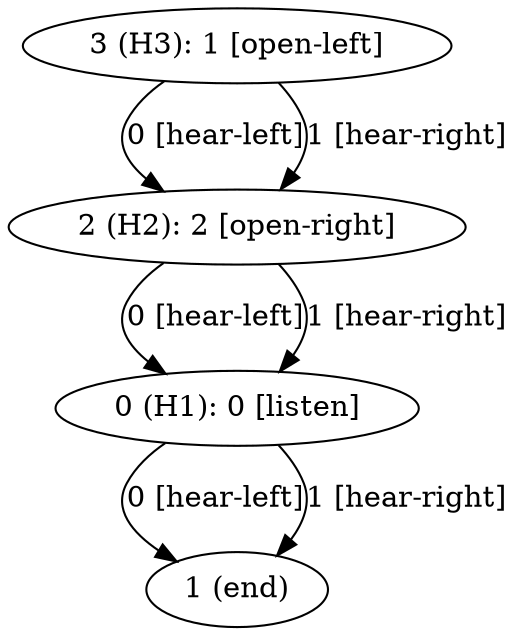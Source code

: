 digraph G {
0[label="0 (H1): 0 [listen]"];
1[label="1 (end)"];
2[label="2 (H2): 2 [open-right]"];
3[label="3 (H3): 1 [open-left]"];
0->1 [label="0 [hear-left]"];
0->1 [label="1 [hear-right]"];
2->0 [label="0 [hear-left]"];
2->0 [label="1 [hear-right]"];
3->2 [label="0 [hear-left]"];
3->2 [label="1 [hear-right]"];
}
